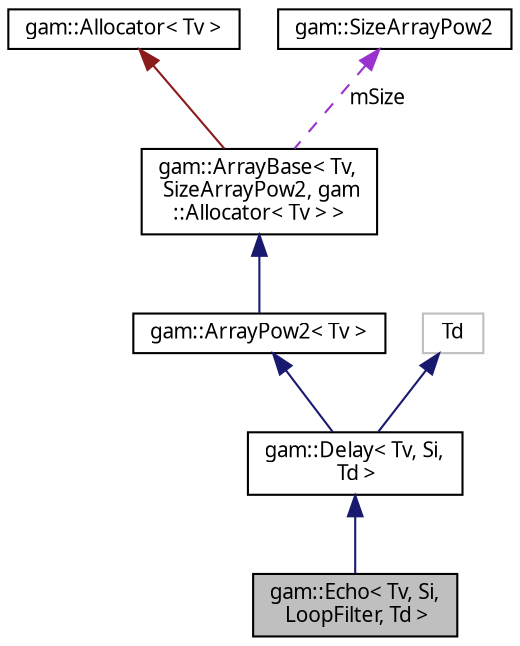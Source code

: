 digraph "gam::Echo&lt; Tv, Si, LoopFilter, Td &gt;"
{
 // LATEX_PDF_SIZE
  bgcolor="transparent";
  edge [fontname="FreeSans.ttf",fontsize="10",labelfontname="FreeSans.ttf",labelfontsize="10"];
  node [fontname="FreeSans.ttf",fontsize="10",shape=record];
  Node1 [label="gam::Echo\< Tv, Si,\l LoopFilter, Td \>",height=0.2,width=0.4,color="black", fillcolor="grey75", style="filled", fontcolor="black",tooltip="Recursive echo with loop filter."];
  Node2 -> Node1 [dir="back",color="midnightblue",fontsize="10",style="solid",fontname="FreeSans.ttf"];
  Node2 [label="gam::Delay\< Tv, Si,\l Td \>",height=0.2,width=0.4,color="black",URL="$classgam_1_1_delay.html",tooltip="Variable length delay line."];
  Node3 -> Node2 [dir="back",color="midnightblue",fontsize="10",style="solid",fontname="FreeSans.ttf"];
  Node3 [label="gam::ArrayPow2\< Tv \>",height=0.2,width=0.4,color="black",URL="$classgam_1_1_array_pow2.html",tooltip=" "];
  Node4 -> Node3 [dir="back",color="midnightblue",fontsize="10",style="solid",fontname="FreeSans.ttf"];
  Node4 [label="gam::ArrayBase\< Tv,\l SizeArrayPow2, gam\l::Allocator\< Tv \> \>",height=0.2,width=0.4,color="black",URL="$classgam_1_1_array_base.html",tooltip=" "];
  Node5 -> Node4 [dir="back",color="firebrick4",fontsize="10",style="solid",fontname="FreeSans.ttf"];
  Node5 [label="gam::Allocator\< Tv \>",height=0.2,width=0.4,color="black",URL="$classgam_1_1_allocator.html",tooltip=" "];
  Node6 -> Node4 [dir="back",color="darkorchid3",fontsize="10",style="dashed",label=" mSize" ,fontname="FreeSans.ttf"];
  Node6 [label="gam::SizeArrayPow2",height=0.2,width=0.4,color="black",URL="$structgam_1_1_size_array_pow2.html",tooltip="Size functor for ArrayPow2."];
  Node7 -> Node2 [dir="back",color="midnightblue",fontsize="10",style="solid",fontname="FreeSans.ttf"];
  Node7 [label="Td",height=0.2,width=0.4,color="grey75",tooltip=" "];
}
